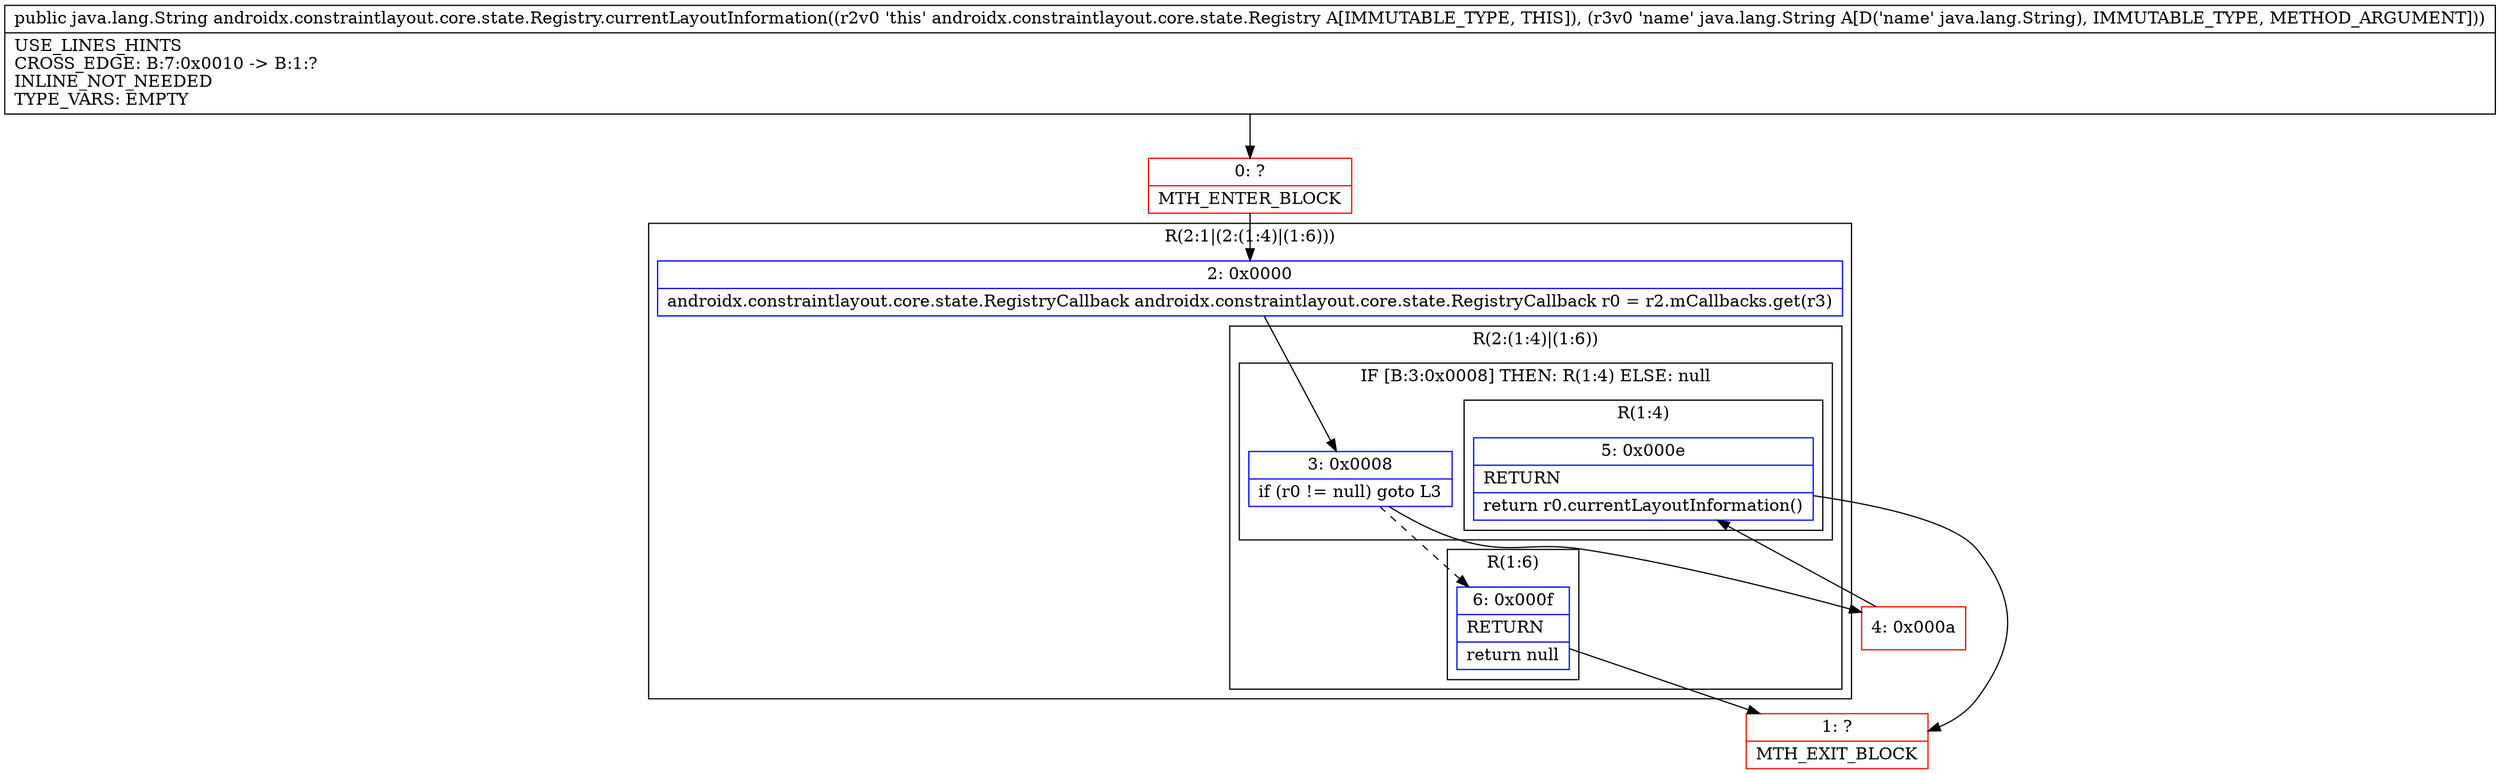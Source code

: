 digraph "CFG forandroidx.constraintlayout.core.state.Registry.currentLayoutInformation(Ljava\/lang\/String;)Ljava\/lang\/String;" {
subgraph cluster_Region_2111204338 {
label = "R(2:1|(2:(1:4)|(1:6)))";
node [shape=record,color=blue];
Node_2 [shape=record,label="{2\:\ 0x0000|androidx.constraintlayout.core.state.RegistryCallback androidx.constraintlayout.core.state.RegistryCallback r0 = r2.mCallbacks.get(r3)\l}"];
subgraph cluster_Region_1499863153 {
label = "R(2:(1:4)|(1:6))";
node [shape=record,color=blue];
subgraph cluster_IfRegion_1534702788 {
label = "IF [B:3:0x0008] THEN: R(1:4) ELSE: null";
node [shape=record,color=blue];
Node_3 [shape=record,label="{3\:\ 0x0008|if (r0 != null) goto L3\l}"];
subgraph cluster_Region_914417444 {
label = "R(1:4)";
node [shape=record,color=blue];
Node_5 [shape=record,label="{5\:\ 0x000e|RETURN\l|return r0.currentLayoutInformation()\l}"];
}
}
subgraph cluster_Region_1052628249 {
label = "R(1:6)";
node [shape=record,color=blue];
Node_6 [shape=record,label="{6\:\ 0x000f|RETURN\l|return null\l}"];
}
}
}
Node_0 [shape=record,color=red,label="{0\:\ ?|MTH_ENTER_BLOCK\l}"];
Node_4 [shape=record,color=red,label="{4\:\ 0x000a}"];
Node_1 [shape=record,color=red,label="{1\:\ ?|MTH_EXIT_BLOCK\l}"];
MethodNode[shape=record,label="{public java.lang.String androidx.constraintlayout.core.state.Registry.currentLayoutInformation((r2v0 'this' androidx.constraintlayout.core.state.Registry A[IMMUTABLE_TYPE, THIS]), (r3v0 'name' java.lang.String A[D('name' java.lang.String), IMMUTABLE_TYPE, METHOD_ARGUMENT]))  | USE_LINES_HINTS\lCROSS_EDGE: B:7:0x0010 \-\> B:1:?\lINLINE_NOT_NEEDED\lTYPE_VARS: EMPTY\l}"];
MethodNode -> Node_0;Node_2 -> Node_3;
Node_3 -> Node_4;
Node_3 -> Node_6[style=dashed];
Node_5 -> Node_1;
Node_6 -> Node_1;
Node_0 -> Node_2;
Node_4 -> Node_5;
}

